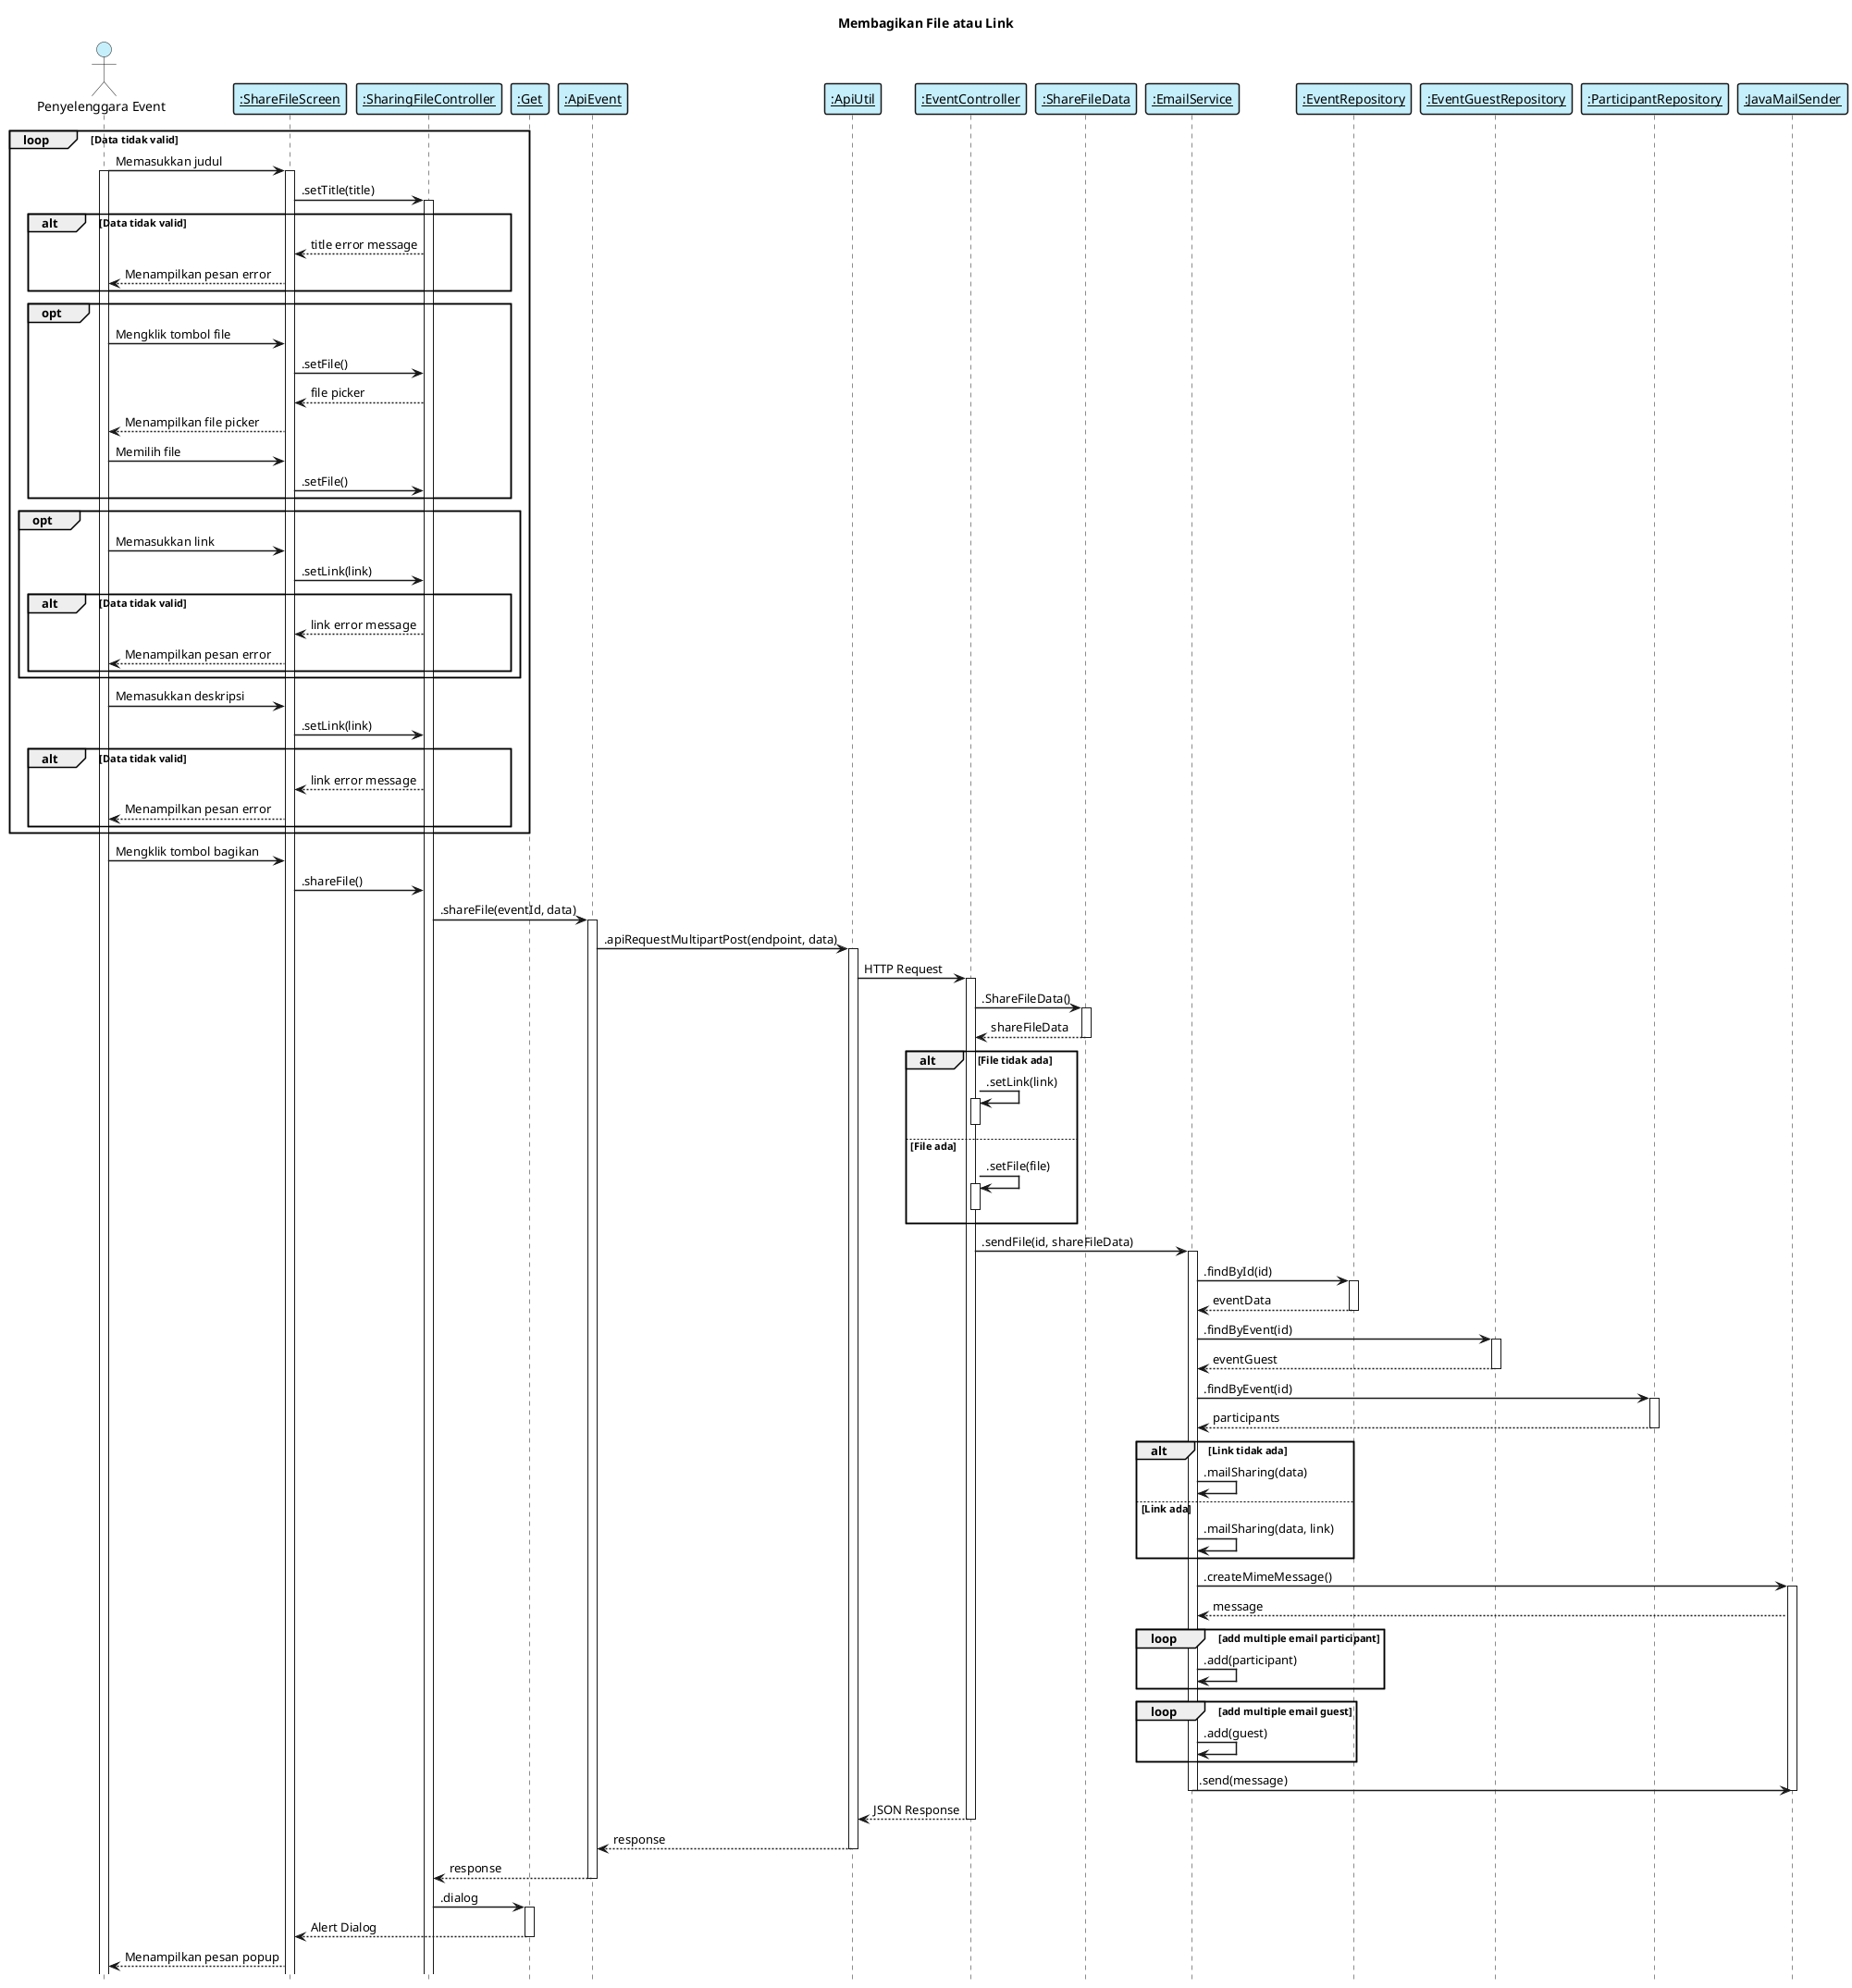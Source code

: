 @startuml membagikan file atau link

    title "Membagikan File atau Link"
    hide footbox
    skinparam shadowing false
    skinparam sequence {    
        ArrowThickness 1.5
        ActorFontName Century Gothic
        ActorBackgroundColor  #C6EFFC
        ArrowFontName Century Gothic
        ParticipantBorderThickness 1.5
        ParticipantBackgroundColor #C6EFFC
    }

    actor "Penyelenggara Event" as eo
    participant "__:ShareFileScreen__" as view
    participant "__:SharingFileController__" as controller
    participant "__:Get__" as get
    participant "__:ApiEvent__" as apiEvent
    participant "__:ApiUtil__" as apiUtil
    participant "__:EventController__" as controllerBackend
    participant "__:ShareFileData__" as modelFileData
    participant "__:EmailService__" as emailService
    participant "__:EventRepository__" as repositoryEvent
    participant "__:EventGuestRepository__" as repositoryEventGuest
    participant "__:ParticipantRepository__" as repositoryParticipant
    participant "__:JavaMailSender__" as libMail

    loop Data tidak valid
        eo -> view: Memasukkan judul
        activate eo
        activate view
        view -> controller: .setTitle(title)
        activate controller
        alt Data tidak valid
            controller --> view: title error message
            view --> eo: Menampilkan pesan error
        end
        
        opt
            eo -> view: Mengklik tombol file
            view -> controller: .setFile()
            controller --> view: file picker
            view --> eo: Menampilkan file picker
            eo -> view: Memilih file
            view -> controller: .setFile()
        end

        opt
            eo -> view: Memasukkan link
            view -> controller: .setLink(link)
            alt Data tidak valid
                controller --> view: link error message
                view --> eo: Menampilkan pesan error
            end
        end

        eo -> view: Memasukkan deskripsi
        view -> controller: .setLink(link)
        alt Data tidak valid
            controller --> view: link error message
            view --> eo: Menampilkan pesan error
        end
    end

    eo -> view: Mengklik tombol bagikan
    view -> controller: .shareFile()
    
    controller -> apiEvent: .shareFile(eventId, data)
    activate apiEvent

    apiEvent -> apiUtil: .apiRequestMultipartPost(endpoint, data)
    activate apiUtil

    apiUtil -> controllerBackend: HTTP Request
    activate controllerBackend
    controllerBackend -> modelFileData: .ShareFileData()
    activate modelFileData
    modelFileData --> controllerBackend: shareFileData
    deactivate modelFileData
    alt File tidak ada 
        controllerBackend -> controllerBackend: .setLink(link)
        activate controllerBackend
        deactivate
    else File ada
        controllerBackend -> controllerBackend: .setFile(file)
        activate controllerBackend
        deactivate
    end 

    controllerBackend -> emailService: .sendFile(id, shareFileData)
    activate emailService

    emailService -> repositoryEvent: .findById(id)
    activate repositoryEvent
    repositoryEvent --> emailService: eventData
    deactivate

    emailService -> repositoryEventGuest: .findByEvent(id)
    activate repositoryEventGuest
    repositoryEventGuest --> emailService: eventGuest
    deactivate

    emailService -> repositoryParticipant: .findByEvent(id)
    activate repositoryParticipant
    repositoryParticipant --> emailService: participants
    deactivate

    alt Link tidak ada 
        emailService -> emailService: .mailSharing(data)
    else Link ada
        emailService -> emailService: .mailSharing(data, link)
    end

    emailService -> libMail: .createMimeMessage()
    activate libMail
    libMail --> emailService: message

    loop add multiple email participant
        emailService -> emailService: .add(participant)
    end
    
    loop add multiple email guest
        emailService -> emailService: .add(guest)
    end

    emailService -> libMail: .send(message)
    deactivate emailService
    deactivate libMail

    controllerBackend --> apiUtil: JSON Response
    deactivate controllerBackend

    apiUtil -->  apiEvent: response
    deactivate apiUtil

    apiEvent --> controller: response
    deactivate apiEvent
    controller -> get: .dialog
    activate get

    get --> view: Alert Dialog
    deactivate get
    view --> eo: Menampilkan pesan popup

@enduml